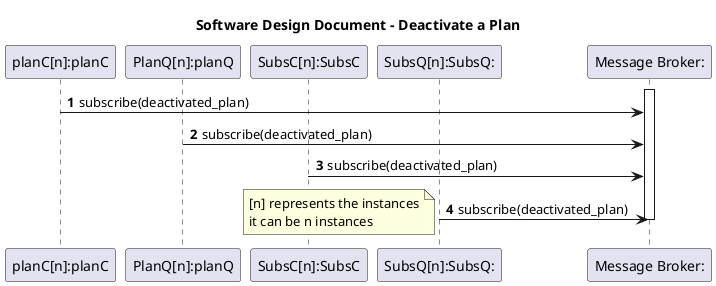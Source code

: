 @startuml
'autocomplete on
autonumber

title Software Design Document - Deactivate a Plan

participant "planC[n]:planC" as PC
participant "PlanQ[n]:planQ" as PQ
participant "SubsC[n]:SubsC" as SC
participant "SubsQ[n]:SubsQ:" as SQ
participant "Message Broker:" as mb

activate mb
PC -> mb : subscribe(deactivated_plan)
PQ -> mb : subscribe(deactivated_plan)
SC -> mb : subscribe(deactivated_plan)
SQ -> mb : subscribe(deactivated_plan)
deactivate mb

note left
[n] represents the instances
it can be n instances
end note

@enduml
